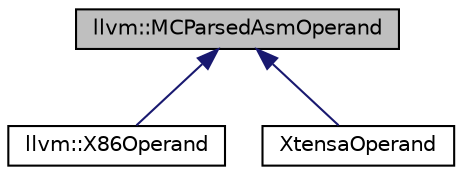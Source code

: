 digraph "llvm::MCParsedAsmOperand"
{
 // LATEX_PDF_SIZE
  bgcolor="transparent";
  edge [fontname="Helvetica",fontsize="10",labelfontname="Helvetica",labelfontsize="10"];
  node [fontname="Helvetica",fontsize="10",shape=record];
  Node1 [label="llvm::MCParsedAsmOperand",height=0.2,width=0.4,color="black", fillcolor="grey75", style="filled", fontcolor="black",tooltip="MCParsedAsmOperand - This abstract class represents a source-level assembly instruction operand."];
  Node1 -> Node2 [dir="back",color="midnightblue",fontsize="10",style="solid",fontname="Helvetica"];
  Node2 [label="llvm::X86Operand",height=0.2,width=0.4,color="black",URL="$structllvm_1_1X86Operand.html",tooltip="X86Operand - Instances of this class represent a parsed X86 machine instruction."];
  Node1 -> Node3 [dir="back",color="midnightblue",fontsize="10",style="solid",fontname="Helvetica"];
  Node3 [label="XtensaOperand",height=0.2,width=0.4,color="black",URL="$structXtensaOperand.html",tooltip=" "];
}
